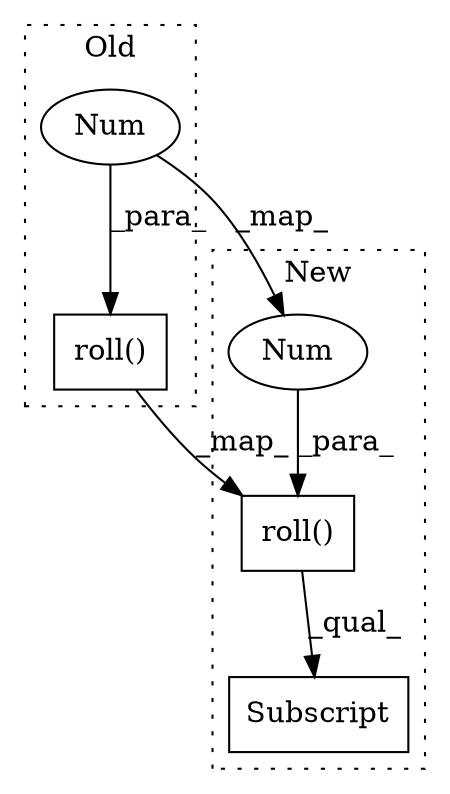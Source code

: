 digraph G {
subgraph cluster0 {
1 [label="roll()" a="75" s="1115,1153" l="8,1" shape="box"];
4 [label="Num" a="76" s="1152" l="1" shape="ellipse"];
label = "Old";
style="dotted";
}
subgraph cluster1 {
2 [label="roll()" a="75" s="1125,1163" l="8,1" shape="box"];
3 [label="Num" a="76" s="1162" l="1" shape="ellipse"];
5 [label="Subscript" a="63" s="1125,0" l="43,0" shape="box"];
label = "New";
style="dotted";
}
1 -> 2 [label="_map_"];
2 -> 5 [label="_qual_"];
3 -> 2 [label="_para_"];
4 -> 1 [label="_para_"];
4 -> 3 [label="_map_"];
}